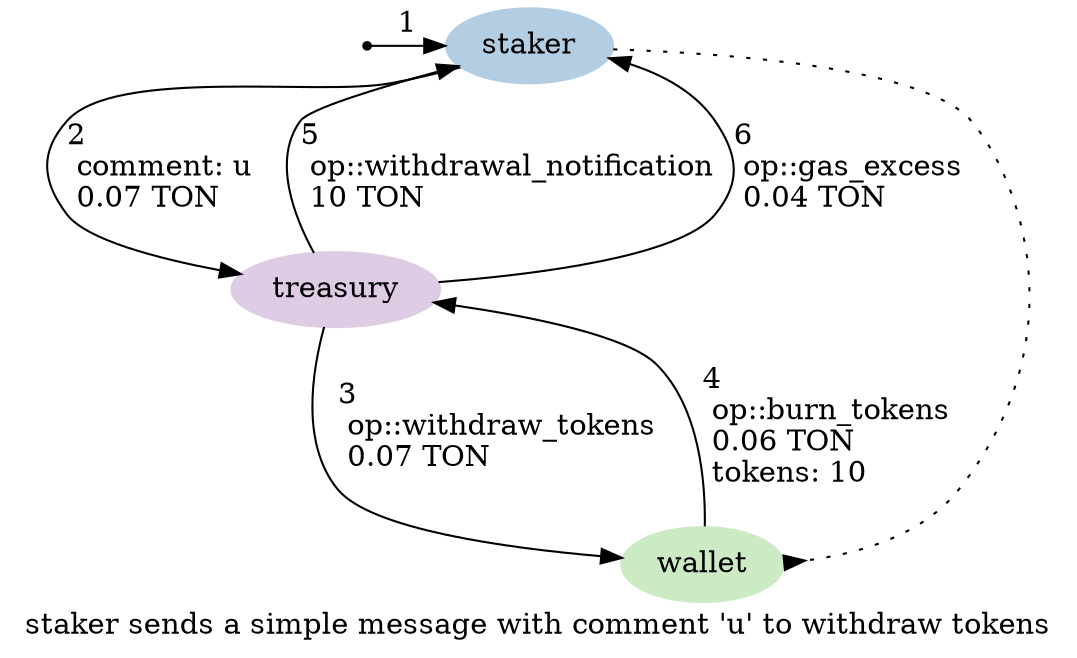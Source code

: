 digraph {
    label="staker sends a simple message with comment 'u' to withdraw tokens"
    node [ colorscheme=pastel19 style=filled ]

    /* Entities */
    external [ shape=point ]
    staker [ color=2 ]
    treasury [ color=4 ]
    wallet [ color=3 ]

    /* Relationships */
    staker -> wallet [ arrowhead=inv style=dotted ]
    external -> staker [ label="1" ]
    staker -> treasury [ label="2\l comment: u\l 0.07 TON\l" ]
    treasury -> wallet [ label="3\l op::withdraw_tokens\l 0.07 TON\l" ]
    wallet -> treasury [ label="4\l op::burn_tokens\l 0.06 TON\l tokens: 10\l" ]
    treasury -> staker [ label="5\l op::withdrawal_notification\l 10 TON\l" ]
    treasury -> staker [ label="6\l op::gas_excess\l 0.04 TON\l" ]

    /* Ranks */
    { rank=min external staker }
    { rank=max wallet }
}
